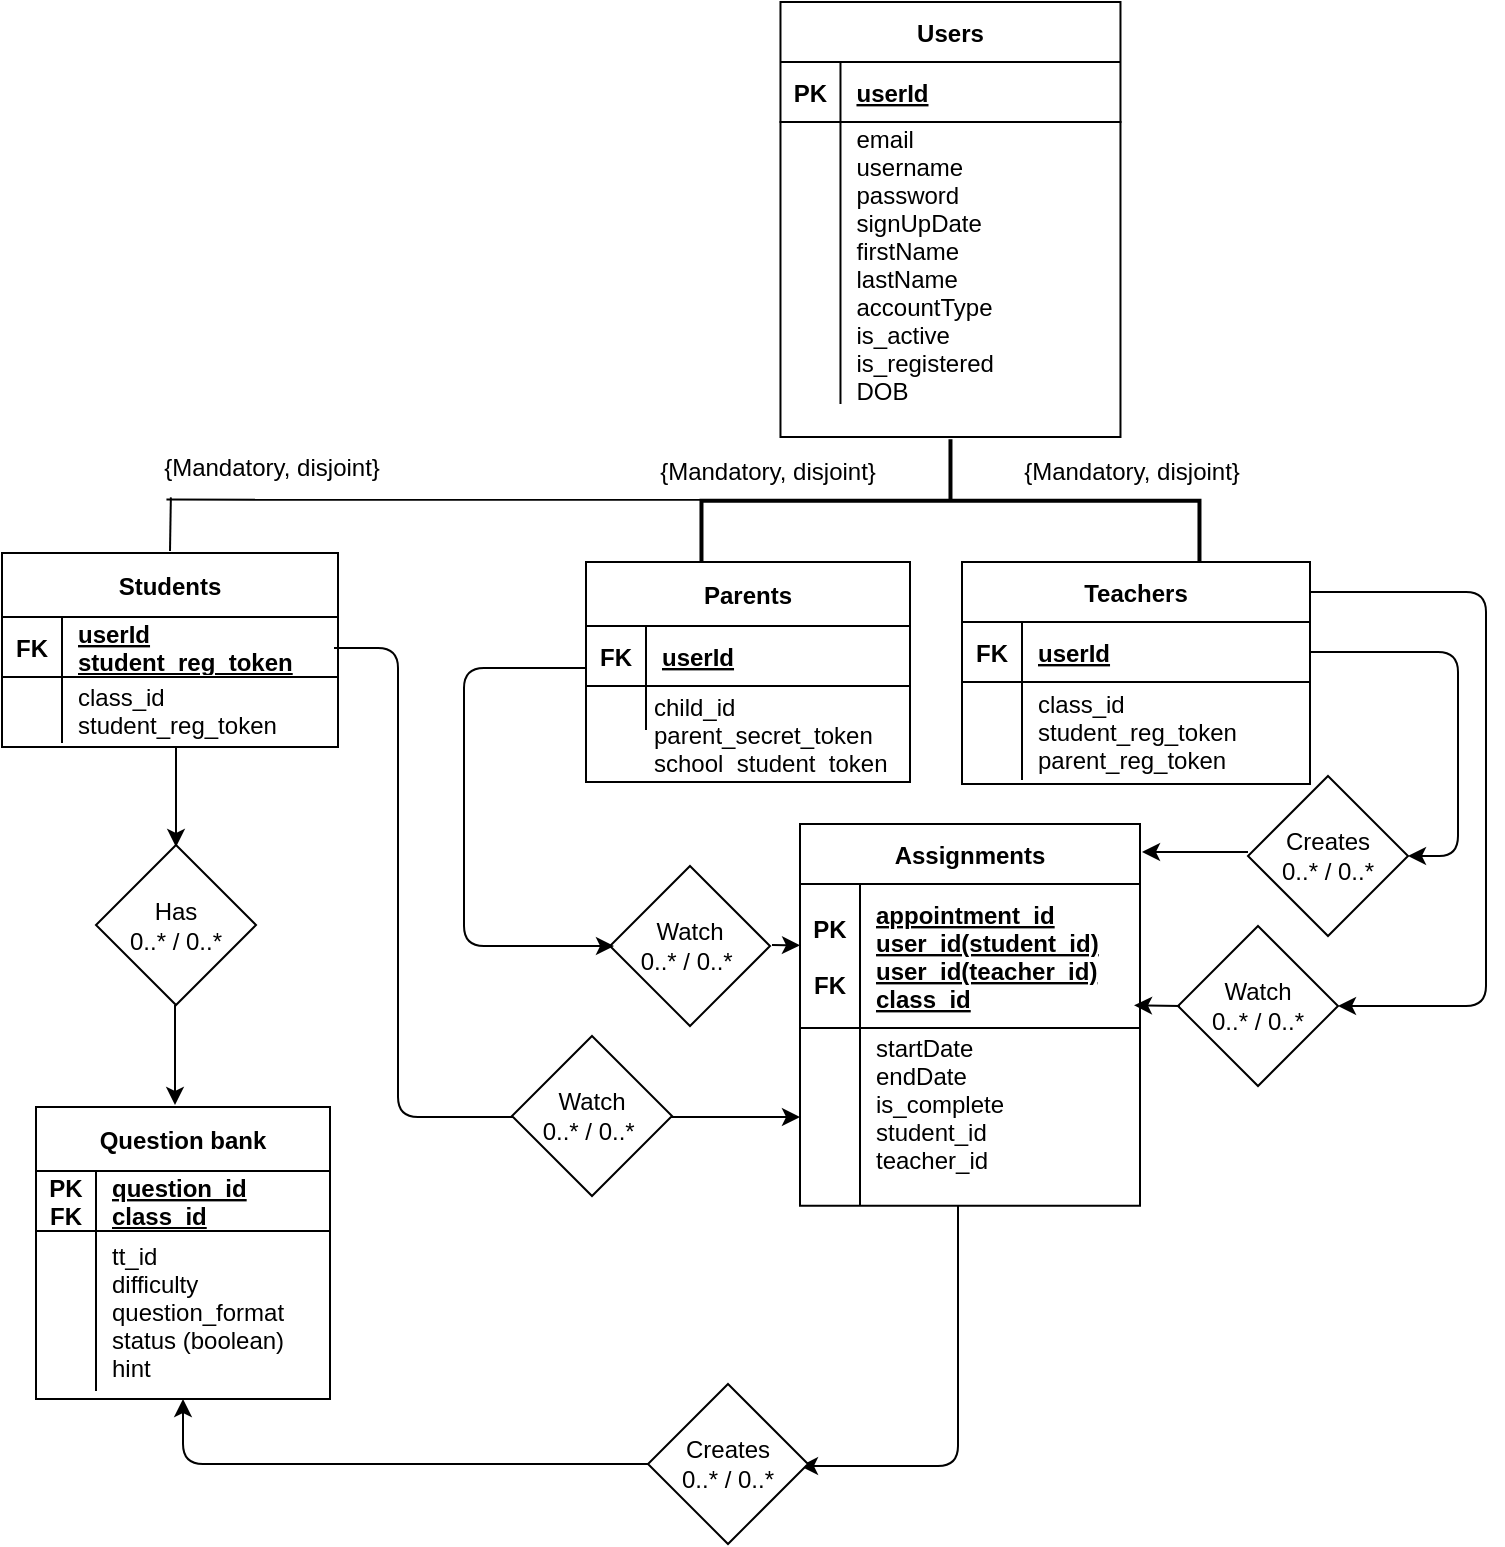 <mxfile version="14.2.9" type="device"><diagram id="R2lEEEUBdFMjLlhIrx00" name="Diagram"><mxGraphModel dx="2275" dy="1266" grid="0" gridSize="10" guides="1" tooltips="1" connect="1" arrows="1" fold="1" page="0" pageScale="1" pageWidth="850" pageHeight="1100" math="0" shadow="0" extFonts="Permanent Marker^https://fonts.googleapis.com/css?family=Permanent+Marker"><root><mxCell id="0"/><mxCell id="1" parent="0"/><mxCell id="6a3gbyVTUJdRKcO8Yb8x-32" value="" style="strokeWidth=2;html=1;shape=mxgraph.flowchart.annotation_2;align=left;labelPosition=right;pointerEvents=1;rotation=90;" parent="1" vertex="1"><mxGeometry x="394.42" y="54.93" width="61.64" height="249" as="geometry"/></mxCell><mxCell id="6a3gbyVTUJdRKcO8Yb8x-34" value="Creates &lt;br&gt;0..* / 0..*" style="rhombus;whiteSpace=wrap;html=1;" parent="1" vertex="1"><mxGeometry x="574" y="317" width="80" height="80" as="geometry"/></mxCell><mxCell id="6a3gbyVTUJdRKcO8Yb8x-35" style="edgeStyle=orthogonalEdgeStyle;rounded=1;orthogonalLoop=1;jettySize=auto;html=1;exitX=1;exitY=0.5;exitDx=0;exitDy=0;entryX=1;entryY=0.5;entryDx=0;entryDy=0;" parent="1" source="6a3gbyVTUJdRKcO8Yb8x-25" target="6a3gbyVTUJdRKcO8Yb8x-34" edge="1"><mxGeometry relative="1" as="geometry"><Array as="points"><mxPoint x="679" y="255"/><mxPoint x="679" y="357"/></Array></mxGeometry></mxCell><mxCell id="wx3--FIx8wRdteSqaftg-1" value="Watch&lt;br&gt;0..* / 0..*&amp;nbsp;" style="rhombus;whiteSpace=wrap;html=1;" parent="1" vertex="1"><mxGeometry x="255" y="362" width="80" height="80" as="geometry"/></mxCell><mxCell id="6a3gbyVTUJdRKcO8Yb8x-36" value="Assignments" style="shape=table;startSize=30;container=1;collapsible=1;childLayout=tableLayout;fixedRows=1;rowLines=0;fontStyle=1;align=center;resizeLast=1;" parent="1" vertex="1"><mxGeometry x="350" y="341" width="170" height="190.875" as="geometry"><mxRectangle x="340" y="20" width="70" height="30" as="alternateBounds"/></mxGeometry></mxCell><mxCell id="6a3gbyVTUJdRKcO8Yb8x-37" value="" style="shape=partialRectangle;collapsible=0;dropTarget=0;pointerEvents=0;fillColor=none;points=[[0,0.5],[1,0.5]];portConstraint=eastwest;top=0;left=0;right=0;bottom=1;" parent="6a3gbyVTUJdRKcO8Yb8x-36" vertex="1"><mxGeometry y="30" width="170" height="72" as="geometry"/></mxCell><mxCell id="6a3gbyVTUJdRKcO8Yb8x-38" value="PK&#10;&#10;FK" style="shape=partialRectangle;overflow=hidden;connectable=0;fillColor=none;top=0;left=0;bottom=0;right=0;fontStyle=1;" parent="6a3gbyVTUJdRKcO8Yb8x-37" vertex="1"><mxGeometry width="30" height="72" as="geometry"/></mxCell><mxCell id="6a3gbyVTUJdRKcO8Yb8x-39" value="appointment_id&#10;user_id(student_id)&#10;user_id(teacher_id)&#10;class_id" style="shape=partialRectangle;overflow=hidden;connectable=0;fillColor=none;top=0;left=0;bottom=0;right=0;align=left;spacingLeft=6;fontStyle=5;" parent="6a3gbyVTUJdRKcO8Yb8x-37" vertex="1"><mxGeometry x="30" width="140" height="72" as="geometry"/></mxCell><mxCell id="6a3gbyVTUJdRKcO8Yb8x-40" value="" style="shape=partialRectangle;collapsible=0;dropTarget=0;pointerEvents=0;fillColor=none;points=[[0,0.5],[1,0.5]];portConstraint=eastwest;top=0;left=0;right=0;bottom=0;" parent="6a3gbyVTUJdRKcO8Yb8x-36" vertex="1"><mxGeometry y="102" width="170" height="89" as="geometry"/></mxCell><mxCell id="6a3gbyVTUJdRKcO8Yb8x-41" value="" style="shape=partialRectangle;overflow=hidden;connectable=0;fillColor=none;top=0;left=0;bottom=0;right=0;" parent="6a3gbyVTUJdRKcO8Yb8x-40" vertex="1"><mxGeometry width="30" height="89" as="geometry"/></mxCell><mxCell id="6a3gbyVTUJdRKcO8Yb8x-42" value="startDate&#10;endDate&#10;is_complete&#10;student_id&#10;teacher_id&#10;" style="shape=partialRectangle;overflow=hidden;connectable=0;fillColor=none;top=0;left=0;bottom=0;right=0;align=left;spacingLeft=6;" parent="6a3gbyVTUJdRKcO8Yb8x-40" vertex="1"><mxGeometry x="30" width="140" height="89" as="geometry"/></mxCell><mxCell id="P6kOcSW-mybjxz6MBlRz-5" value="{Mandatory, disjoint}" style="text;html=1;strokeColor=none;fillColor=none;align=center;verticalAlign=middle;whiteSpace=wrap;rounded=0;" parent="1" vertex="1"><mxGeometry x="269" y="150" width="130" height="30" as="geometry"/></mxCell><mxCell id="P6kOcSW-mybjxz6MBlRz-6" value="{Mandatory, disjoint}" style="text;html=1;strokeColor=none;fillColor=none;align=center;verticalAlign=middle;whiteSpace=wrap;rounded=0;" parent="1" vertex="1"><mxGeometry x="450.5" y="150" width="130" height="30" as="geometry"/></mxCell><mxCell id="P6kOcSW-mybjxz6MBlRz-10" value="" style="endArrow=classic;html=1;" parent="1" edge="1"><mxGeometry width="50" height="50" relative="1" as="geometry"><mxPoint x="574" y="355" as="sourcePoint"/><mxPoint x="521" y="355" as="targetPoint"/><Array as="points"/></mxGeometry></mxCell><mxCell id="C-vyLk0tnHw3VtMMgP7b-23" value="Users" style="shape=table;startSize=30;container=1;collapsible=1;childLayout=tableLayout;fixedRows=1;rowLines=0;fontStyle=1;align=center;resizeLast=1;" parent="1" vertex="1"><mxGeometry x="340.24" y="-70" width="170" height="217.5" as="geometry"><mxRectangle x="340" y="20" width="70" height="30" as="alternateBounds"/></mxGeometry></mxCell><mxCell id="C-vyLk0tnHw3VtMMgP7b-24" value="" style="shape=partialRectangle;collapsible=0;dropTarget=0;pointerEvents=0;fillColor=none;points=[[0,0.5],[1,0.5]];portConstraint=eastwest;top=0;left=0;right=0;bottom=1;" parent="C-vyLk0tnHw3VtMMgP7b-23" vertex="1"><mxGeometry y="30" width="170" height="30" as="geometry"/></mxCell><mxCell id="C-vyLk0tnHw3VtMMgP7b-25" value="PK" style="shape=partialRectangle;overflow=hidden;connectable=0;fillColor=none;top=0;left=0;bottom=0;right=0;fontStyle=1;" parent="C-vyLk0tnHw3VtMMgP7b-24" vertex="1"><mxGeometry width="30" height="30" as="geometry"/></mxCell><mxCell id="C-vyLk0tnHw3VtMMgP7b-26" value="userId" style="shape=partialRectangle;overflow=hidden;connectable=0;fillColor=none;top=0;left=0;bottom=0;right=0;align=left;spacingLeft=6;fontStyle=5;" parent="C-vyLk0tnHw3VtMMgP7b-24" vertex="1"><mxGeometry x="30" width="140" height="30" as="geometry"/></mxCell><mxCell id="C-vyLk0tnHw3VtMMgP7b-27" value="" style="shape=partialRectangle;collapsible=0;dropTarget=0;pointerEvents=0;fillColor=none;points=[[0,0.5],[1,0.5]];portConstraint=eastwest;top=0;left=0;right=0;bottom=0;" parent="C-vyLk0tnHw3VtMMgP7b-23" vertex="1"><mxGeometry y="60" width="170" height="141" as="geometry"/></mxCell><mxCell id="C-vyLk0tnHw3VtMMgP7b-28" value="" style="shape=partialRectangle;overflow=hidden;connectable=0;fillColor=none;top=0;left=0;bottom=0;right=0;" parent="C-vyLk0tnHw3VtMMgP7b-27" vertex="1"><mxGeometry width="30" height="141" as="geometry"/></mxCell><mxCell id="C-vyLk0tnHw3VtMMgP7b-29" value="email&#10;username&#10;password&#10;signUpDate&#10;firstName&#10;lastName&#10;accountType&#10;is_active&#10;is_registered&#10;DOB" style="shape=partialRectangle;overflow=hidden;connectable=0;fillColor=none;top=0;left=0;bottom=0;right=0;align=left;spacingLeft=6;" parent="C-vyLk0tnHw3VtMMgP7b-27" vertex="1"><mxGeometry x="30" width="140" height="141" as="geometry"/></mxCell><mxCell id="C-vyLk0tnHw3VtMMgP7b-2" value="Parents" style="shape=table;startSize=32;container=1;collapsible=1;childLayout=tableLayout;fixedRows=1;rowLines=0;fontStyle=1;align=center;resizeLast=1;" parent="1" vertex="1"><mxGeometry x="243" y="210" width="162" height="110" as="geometry"/></mxCell><mxCell id="C-vyLk0tnHw3VtMMgP7b-3" value="" style="shape=partialRectangle;collapsible=0;dropTarget=0;pointerEvents=0;fillColor=none;points=[[0,0.5],[1,0.5]];portConstraint=eastwest;top=0;left=0;right=0;bottom=1;" parent="C-vyLk0tnHw3VtMMgP7b-2" vertex="1"><mxGeometry y="32" width="162" height="30" as="geometry"/></mxCell><mxCell id="C-vyLk0tnHw3VtMMgP7b-4" value="FK" style="shape=partialRectangle;overflow=hidden;connectable=0;fillColor=none;top=0;left=0;bottom=0;right=0;fontStyle=1;" parent="C-vyLk0tnHw3VtMMgP7b-3" vertex="1"><mxGeometry width="30" height="30" as="geometry"/></mxCell><mxCell id="C-vyLk0tnHw3VtMMgP7b-5" value="userId" style="shape=partialRectangle;overflow=hidden;connectable=0;fillColor=none;top=0;left=0;bottom=0;right=0;align=left;spacingLeft=6;fontStyle=5;" parent="C-vyLk0tnHw3VtMMgP7b-3" vertex="1"><mxGeometry x="30" width="132" height="30" as="geometry"/></mxCell><mxCell id="C-vyLk0tnHw3VtMMgP7b-6" value="" style="shape=partialRectangle;collapsible=0;dropTarget=0;pointerEvents=0;fillColor=none;points=[[0,0.5],[1,0.5]];portConstraint=eastwest;top=0;left=0;right=0;bottom=0;" parent="C-vyLk0tnHw3VtMMgP7b-2" vertex="1"><mxGeometry y="62" width="162" height="22" as="geometry"/></mxCell><mxCell id="C-vyLk0tnHw3VtMMgP7b-7" value="" style="shape=partialRectangle;overflow=hidden;connectable=0;fillColor=none;top=0;left=0;bottom=0;right=0;" parent="C-vyLk0tnHw3VtMMgP7b-6" vertex="1"><mxGeometry width="30" height="22" as="geometry"/></mxCell><mxCell id="C-vyLk0tnHw3VtMMgP7b-8" value="" style="shape=partialRectangle;overflow=hidden;connectable=0;fillColor=none;top=0;left=0;bottom=0;right=0;align=left;spacingLeft=6;" parent="C-vyLk0tnHw3VtMMgP7b-6" vertex="1"><mxGeometry x="30" width="132" height="22" as="geometry"/></mxCell><mxCell id="6a3gbyVTUJdRKcO8Yb8x-24" value="Teachers" style="shape=table;startSize=30;container=1;collapsible=1;childLayout=tableLayout;fixedRows=1;rowLines=0;fontStyle=1;align=center;resizeLast=1;" parent="1" vertex="1"><mxGeometry x="431" y="210" width="174" height="111" as="geometry"/></mxCell><mxCell id="6a3gbyVTUJdRKcO8Yb8x-25" value="" style="shape=partialRectangle;collapsible=0;dropTarget=0;pointerEvents=0;fillColor=none;points=[[0,0.5],[1,0.5]];portConstraint=eastwest;top=0;left=0;right=0;bottom=1;" parent="6a3gbyVTUJdRKcO8Yb8x-24" vertex="1"><mxGeometry y="30" width="174" height="30" as="geometry"/></mxCell><mxCell id="6a3gbyVTUJdRKcO8Yb8x-26" value="FK" style="shape=partialRectangle;overflow=hidden;connectable=0;fillColor=none;top=0;left=0;bottom=0;right=0;fontStyle=1;" parent="6a3gbyVTUJdRKcO8Yb8x-25" vertex="1"><mxGeometry width="30" height="30" as="geometry"/></mxCell><mxCell id="6a3gbyVTUJdRKcO8Yb8x-27" value="userId" style="shape=partialRectangle;overflow=hidden;connectable=0;fillColor=none;top=0;left=0;bottom=0;right=0;align=left;spacingLeft=6;fontStyle=5;" parent="6a3gbyVTUJdRKcO8Yb8x-25" vertex="1"><mxGeometry x="30" width="144" height="30" as="geometry"/></mxCell><mxCell id="6a3gbyVTUJdRKcO8Yb8x-28" value="" style="shape=partialRectangle;collapsible=0;dropTarget=0;pointerEvents=0;fillColor=none;points=[[0,0.5],[1,0.5]];portConstraint=eastwest;top=0;left=0;right=0;bottom=0;" parent="6a3gbyVTUJdRKcO8Yb8x-24" vertex="1"><mxGeometry y="60" width="174" height="49" as="geometry"/></mxCell><mxCell id="6a3gbyVTUJdRKcO8Yb8x-29" value="" style="shape=partialRectangle;overflow=hidden;connectable=0;fillColor=none;top=0;left=0;bottom=0;right=0;" parent="6a3gbyVTUJdRKcO8Yb8x-28" vertex="1"><mxGeometry width="30" height="49" as="geometry"/></mxCell><mxCell id="6a3gbyVTUJdRKcO8Yb8x-30" value="class_id&#10;student_reg_token&#10;parent_reg_token" style="shape=partialRectangle;overflow=hidden;connectable=0;fillColor=none;top=0;left=0;bottom=0;right=0;align=left;spacingLeft=6;" parent="6a3gbyVTUJdRKcO8Yb8x-28" vertex="1"><mxGeometry x="30" width="144" height="49" as="geometry"/></mxCell><mxCell id="T6FLNSdToQMwpcqyPoO5-12" style="edgeStyle=orthogonalEdgeStyle;rounded=1;orthogonalLoop=1;jettySize=auto;html=1;exitX=1;exitY=0.5;exitDx=0;exitDy=0;entryX=1;entryY=0.5;entryDx=0;entryDy=0;" parent="1" target="T6FLNSdToQMwpcqyPoO5-13" edge="1"><mxGeometry relative="1" as="geometry"><Array as="points"><mxPoint x="693" y="225"/><mxPoint x="693" y="432"/></Array><mxPoint x="605" y="225" as="sourcePoint"/><mxPoint x="613" y="418" as="targetPoint"/></mxGeometry></mxCell><mxCell id="T6FLNSdToQMwpcqyPoO5-13" value="Watch&lt;br&gt;0..* / 0..*" style="rhombus;whiteSpace=wrap;html=1;" parent="1" vertex="1"><mxGeometry x="539" y="392" width="80" height="80" as="geometry"/></mxCell><mxCell id="T6FLNSdToQMwpcqyPoO5-16" value="" style="endArrow=classic;html=1;entryX=0.973;entryY=0.09;entryDx=0;entryDy=0;entryPerimeter=0;" parent="1" edge="1"><mxGeometry width="50" height="50" relative="1" as="geometry"><mxPoint x="540" y="432" as="sourcePoint"/><mxPoint x="517.0" y="431.679" as="targetPoint"/><Array as="points"/></mxGeometry></mxCell><mxCell id="T6FLNSdToQMwpcqyPoO5-91" value="child_id&#10;parent_secret_token&#10;school_student_token" style="shape=partialRectangle;overflow=hidden;connectable=0;fillColor=none;top=0;left=0;bottom=0;right=0;align=left;spacingLeft=6;" parent="1" vertex="1"><mxGeometry x="269" y="274" width="131" height="43" as="geometry"/></mxCell><mxCell id="YW3A4qCToGV9H90QjpF5-8" value="" style="endArrow=none;html=1;strokeColor=#000000;exitX=0.094;exitY=1.043;exitDx=0;exitDy=0;exitPerimeter=0;" edge="1" parent="1" source="YW3A4qCToGV9H90QjpF5-37"><mxGeometry width="50" height="50" relative="1" as="geometry"><mxPoint x="-56" y="179" as="sourcePoint"/><mxPoint x="301" y="178.93" as="targetPoint"/></mxGeometry></mxCell><mxCell id="YW3A4qCToGV9H90QjpF5-9" value="" style="endArrow=none;html=1;strokeColor=#000000;entryX=0.111;entryY=1.006;entryDx=0;entryDy=0;entryPerimeter=0;" edge="1" parent="1" target="YW3A4qCToGV9H90QjpF5-37"><mxGeometry width="50" height="50" relative="1" as="geometry"><mxPoint x="35" y="204.5" as="sourcePoint"/><mxPoint x="35" y="173.5" as="targetPoint"/></mxGeometry></mxCell><mxCell id="YW3A4qCToGV9H90QjpF5-10" value="Students" style="shape=table;startSize=32;container=1;collapsible=1;childLayout=tableLayout;fixedRows=1;rowLines=0;fontStyle=1;align=center;resizeLast=1;" vertex="1" parent="1"><mxGeometry x="-49" y="205.5" width="168" height="97" as="geometry"/></mxCell><mxCell id="YW3A4qCToGV9H90QjpF5-11" value="" style="shape=partialRectangle;collapsible=0;dropTarget=0;pointerEvents=0;fillColor=none;points=[[0,0.5],[1,0.5]];portConstraint=eastwest;top=0;left=0;right=0;bottom=1;" vertex="1" parent="YW3A4qCToGV9H90QjpF5-10"><mxGeometry y="32" width="168" height="30" as="geometry"/></mxCell><mxCell id="YW3A4qCToGV9H90QjpF5-12" value="FK" style="shape=partialRectangle;overflow=hidden;connectable=0;fillColor=none;top=0;left=0;bottom=0;right=0;fontStyle=1;" vertex="1" parent="YW3A4qCToGV9H90QjpF5-11"><mxGeometry width="30" height="30" as="geometry"/></mxCell><mxCell id="YW3A4qCToGV9H90QjpF5-13" value="userId&#10;student_reg_token" style="shape=partialRectangle;overflow=hidden;connectable=0;fillColor=none;top=0;left=0;bottom=0;right=0;align=left;spacingLeft=6;fontStyle=5;" vertex="1" parent="YW3A4qCToGV9H90QjpF5-11"><mxGeometry x="30" width="138" height="30" as="geometry"/></mxCell><mxCell id="YW3A4qCToGV9H90QjpF5-14" value="" style="shape=partialRectangle;collapsible=0;dropTarget=0;pointerEvents=0;fillColor=none;points=[[0,0.5],[1,0.5]];portConstraint=eastwest;top=0;left=0;right=0;bottom=0;" vertex="1" parent="YW3A4qCToGV9H90QjpF5-10"><mxGeometry y="62" width="168" height="33" as="geometry"/></mxCell><mxCell id="YW3A4qCToGV9H90QjpF5-15" value="" style="shape=partialRectangle;overflow=hidden;connectable=0;fillColor=none;top=0;left=0;bottom=0;right=0;" vertex="1" parent="YW3A4qCToGV9H90QjpF5-14"><mxGeometry width="30" height="33" as="geometry"/></mxCell><mxCell id="YW3A4qCToGV9H90QjpF5-16" value="class_id&#10;student_reg_token" style="shape=partialRectangle;overflow=hidden;connectable=0;fillColor=none;top=0;left=0;bottom=0;right=0;align=left;spacingLeft=6;" vertex="1" parent="YW3A4qCToGV9H90QjpF5-14"><mxGeometry x="30" width="138" height="33" as="geometry"/></mxCell><mxCell id="YW3A4qCToGV9H90QjpF5-21" style="edgeStyle=orthogonalEdgeStyle;rounded=1;orthogonalLoop=1;jettySize=auto;html=1;" edge="1" parent="1"><mxGeometry relative="1" as="geometry"><mxPoint x="38" y="302.5" as="sourcePoint"/><mxPoint x="38" y="352.5" as="targetPoint"/><Array as="points"><mxPoint x="38" y="302.5"/><mxPoint x="38" y="302.5"/></Array></mxGeometry></mxCell><mxCell id="YW3A4qCToGV9H90QjpF5-29" value="Question bank" style="shape=table;startSize=32;container=1;collapsible=1;childLayout=tableLayout;fixedRows=1;rowLines=0;fontStyle=1;align=center;resizeLast=1;" vertex="1" parent="1"><mxGeometry x="-32" y="482.5" width="147" height="146" as="geometry"/></mxCell><mxCell id="YW3A4qCToGV9H90QjpF5-30" value="" style="shape=partialRectangle;collapsible=0;dropTarget=0;pointerEvents=0;fillColor=none;points=[[0,0.5],[1,0.5]];portConstraint=eastwest;top=0;left=0;right=0;bottom=1;" vertex="1" parent="YW3A4qCToGV9H90QjpF5-29"><mxGeometry y="32" width="147" height="30" as="geometry"/></mxCell><mxCell id="YW3A4qCToGV9H90QjpF5-31" value="PK&#10;FK" style="shape=partialRectangle;overflow=hidden;connectable=0;fillColor=none;top=0;left=0;bottom=0;right=0;fontStyle=1;" vertex="1" parent="YW3A4qCToGV9H90QjpF5-30"><mxGeometry width="30" height="30" as="geometry"/></mxCell><mxCell id="YW3A4qCToGV9H90QjpF5-32" value="question_id&#10;class_id" style="shape=partialRectangle;overflow=hidden;connectable=0;fillColor=none;top=0;left=0;bottom=0;right=0;align=left;spacingLeft=6;fontStyle=5;" vertex="1" parent="YW3A4qCToGV9H90QjpF5-30"><mxGeometry x="30" width="117" height="30" as="geometry"/></mxCell><mxCell id="YW3A4qCToGV9H90QjpF5-33" value="" style="shape=partialRectangle;collapsible=0;dropTarget=0;pointerEvents=0;fillColor=none;points=[[0,0.5],[1,0.5]];portConstraint=eastwest;top=0;left=0;right=0;bottom=0;" vertex="1" parent="YW3A4qCToGV9H90QjpF5-29"><mxGeometry y="62" width="147" height="80" as="geometry"/></mxCell><mxCell id="YW3A4qCToGV9H90QjpF5-34" value="" style="shape=partialRectangle;overflow=hidden;connectable=0;fillColor=none;top=0;left=0;bottom=0;right=0;" vertex="1" parent="YW3A4qCToGV9H90QjpF5-33"><mxGeometry width="30" height="80" as="geometry"/></mxCell><mxCell id="YW3A4qCToGV9H90QjpF5-35" value="tt_id&#10;difficulty&#10;question_format&#10;status (boolean)&#10;hint" style="shape=partialRectangle;overflow=hidden;connectable=0;fillColor=none;top=0;left=0;bottom=0;right=0;align=left;spacingLeft=6;" vertex="1" parent="YW3A4qCToGV9H90QjpF5-33"><mxGeometry x="30" width="117" height="80" as="geometry"/></mxCell><mxCell id="YW3A4qCToGV9H90QjpF5-36" value="Has&lt;br&gt;0..* / 0..*" style="rhombus;whiteSpace=wrap;html=1;" vertex="1" parent="1"><mxGeometry x="-2" y="351.5" width="80" height="80" as="geometry"/></mxCell><mxCell id="YW3A4qCToGV9H90QjpF5-37" value="{Mandatory, disjoint}" style="text;html=1;strokeColor=none;fillColor=none;align=center;verticalAlign=middle;whiteSpace=wrap;rounded=0;" vertex="1" parent="1"><mxGeometry x="21" y="147.5" width="130" height="30" as="geometry"/></mxCell><mxCell id="YW3A4qCToGV9H90QjpF5-38" style="edgeStyle=orthogonalEdgeStyle;rounded=1;orthogonalLoop=1;jettySize=auto;html=1;" edge="1" parent="1"><mxGeometry relative="1" as="geometry"><mxPoint x="37.5" y="431.5" as="sourcePoint"/><mxPoint x="37.5" y="481.5" as="targetPoint"/><Array as="points"><mxPoint x="37.5" y="431.5"/><mxPoint x="37.5" y="431.5"/></Array></mxGeometry></mxCell><mxCell id="YW3A4qCToGV9H90QjpF5-39" style="edgeStyle=orthogonalEdgeStyle;rounded=1;orthogonalLoop=1;jettySize=auto;html=1;" edge="1" parent="1" source="6a3gbyVTUJdRKcO8Yb8x-40"><mxGeometry relative="1" as="geometry"><Array as="points"><mxPoint x="429" y="662"/></Array><mxPoint x="429" y="539" as="sourcePoint"/><mxPoint x="350" y="662.04" as="targetPoint"/></mxGeometry></mxCell><mxCell id="YW3A4qCToGV9H90QjpF5-40" value="Creates &lt;br&gt;0..* / 0..*" style="rhombus;whiteSpace=wrap;html=1;" vertex="1" parent="1"><mxGeometry x="274" y="621" width="80" height="80" as="geometry"/></mxCell><mxCell id="YW3A4qCToGV9H90QjpF5-41" style="edgeStyle=orthogonalEdgeStyle;rounded=1;orthogonalLoop=1;jettySize=auto;html=1;exitX=0;exitY=0.5;exitDx=0;exitDy=0;entryX=0.5;entryY=1;entryDx=0;entryDy=0;" edge="1" parent="1" source="YW3A4qCToGV9H90QjpF5-40" target="YW3A4qCToGV9H90QjpF5-29"><mxGeometry relative="1" as="geometry"><Array as="points"><mxPoint x="273" y="661"/><mxPoint x="42" y="661"/></Array><mxPoint x="84" y="552" as="sourcePoint"/><mxPoint x="98" y="759" as="targetPoint"/></mxGeometry></mxCell><mxCell id="YW3A4qCToGV9H90QjpF5-42" style="edgeStyle=orthogonalEdgeStyle;rounded=1;orthogonalLoop=1;jettySize=auto;html=1;exitX=1;exitY=0.5;exitDx=0;exitDy=0;" edge="1" parent="1"><mxGeometry relative="1" as="geometry"><Array as="points"><mxPoint x="182" y="263"/><mxPoint x="182" y="402"/><mxPoint x="257" y="402"/></Array><mxPoint x="243" y="263" as="sourcePoint"/><mxPoint x="257" y="402" as="targetPoint"/></mxGeometry></mxCell><mxCell id="YW3A4qCToGV9H90QjpF5-43" value="" style="endArrow=classic;html=1;" edge="1" parent="1"><mxGeometry width="50" height="50" relative="1" as="geometry"><mxPoint x="336" y="401.5" as="sourcePoint"/><mxPoint x="350" y="401.68" as="targetPoint"/><Array as="points"/></mxGeometry></mxCell><mxCell id="YW3A4qCToGV9H90QjpF5-44" style="edgeStyle=orthogonalEdgeStyle;rounded=1;orthogonalLoop=1;jettySize=auto;html=1;exitX=1;exitY=0.5;exitDx=0;exitDy=0;entryX=0;entryY=0.5;entryDx=0;entryDy=0;" edge="1" parent="1" target="6a3gbyVTUJdRKcO8Yb8x-40"><mxGeometry relative="1" as="geometry"><Array as="points"><mxPoint x="149" y="253"/><mxPoint x="149" y="488"/></Array><mxPoint x="117" y="253" as="sourcePoint"/><mxPoint x="131" y="392" as="targetPoint"/></mxGeometry></mxCell><mxCell id="YW3A4qCToGV9H90QjpF5-45" value="Watch&lt;br&gt;0..* / 0..*&amp;nbsp;" style="rhombus;whiteSpace=wrap;html=1;" vertex="1" parent="1"><mxGeometry x="206" y="447" width="80" height="80" as="geometry"/></mxCell></root></mxGraphModel></diagram></mxfile>
